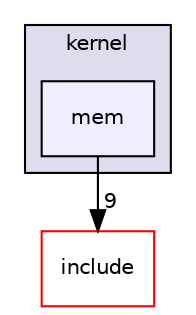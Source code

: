 digraph "/home/loudish/modustus-cs450/mpx-spring2017-modestus/mpx_core/kernel/mem" {
  compound=true
  node [ fontsize="10", fontname="Helvetica"];
  edge [ labelfontsize="10", labelfontname="Helvetica"];
  subgraph clusterdir_4f9ae5e26222695c680b311488e00d67 {
    graph [ bgcolor="#ddddee", pencolor="black", label="kernel" fontname="Helvetica", fontsize="10", URL="dir_4f9ae5e26222695c680b311488e00d67.html"]
  dir_c05810f7c5bba5b5172f5ac15b87dda3 [shape=box, label="mem", style="filled", fillcolor="#eeeeff", pencolor="black", URL="dir_c05810f7c5bba5b5172f5ac15b87dda3.html"];
  }
  dir_2b2cfc5bbf2f7ab54aab1325e138d170 [shape=box label="include" fillcolor="white" style="filled" color="red" URL="dir_2b2cfc5bbf2f7ab54aab1325e138d170.html"];
  dir_c05810f7c5bba5b5172f5ac15b87dda3->dir_2b2cfc5bbf2f7ab54aab1325e138d170 [headlabel="9", labeldistance=1.5 headhref="dir_000006_000001.html"];
}
